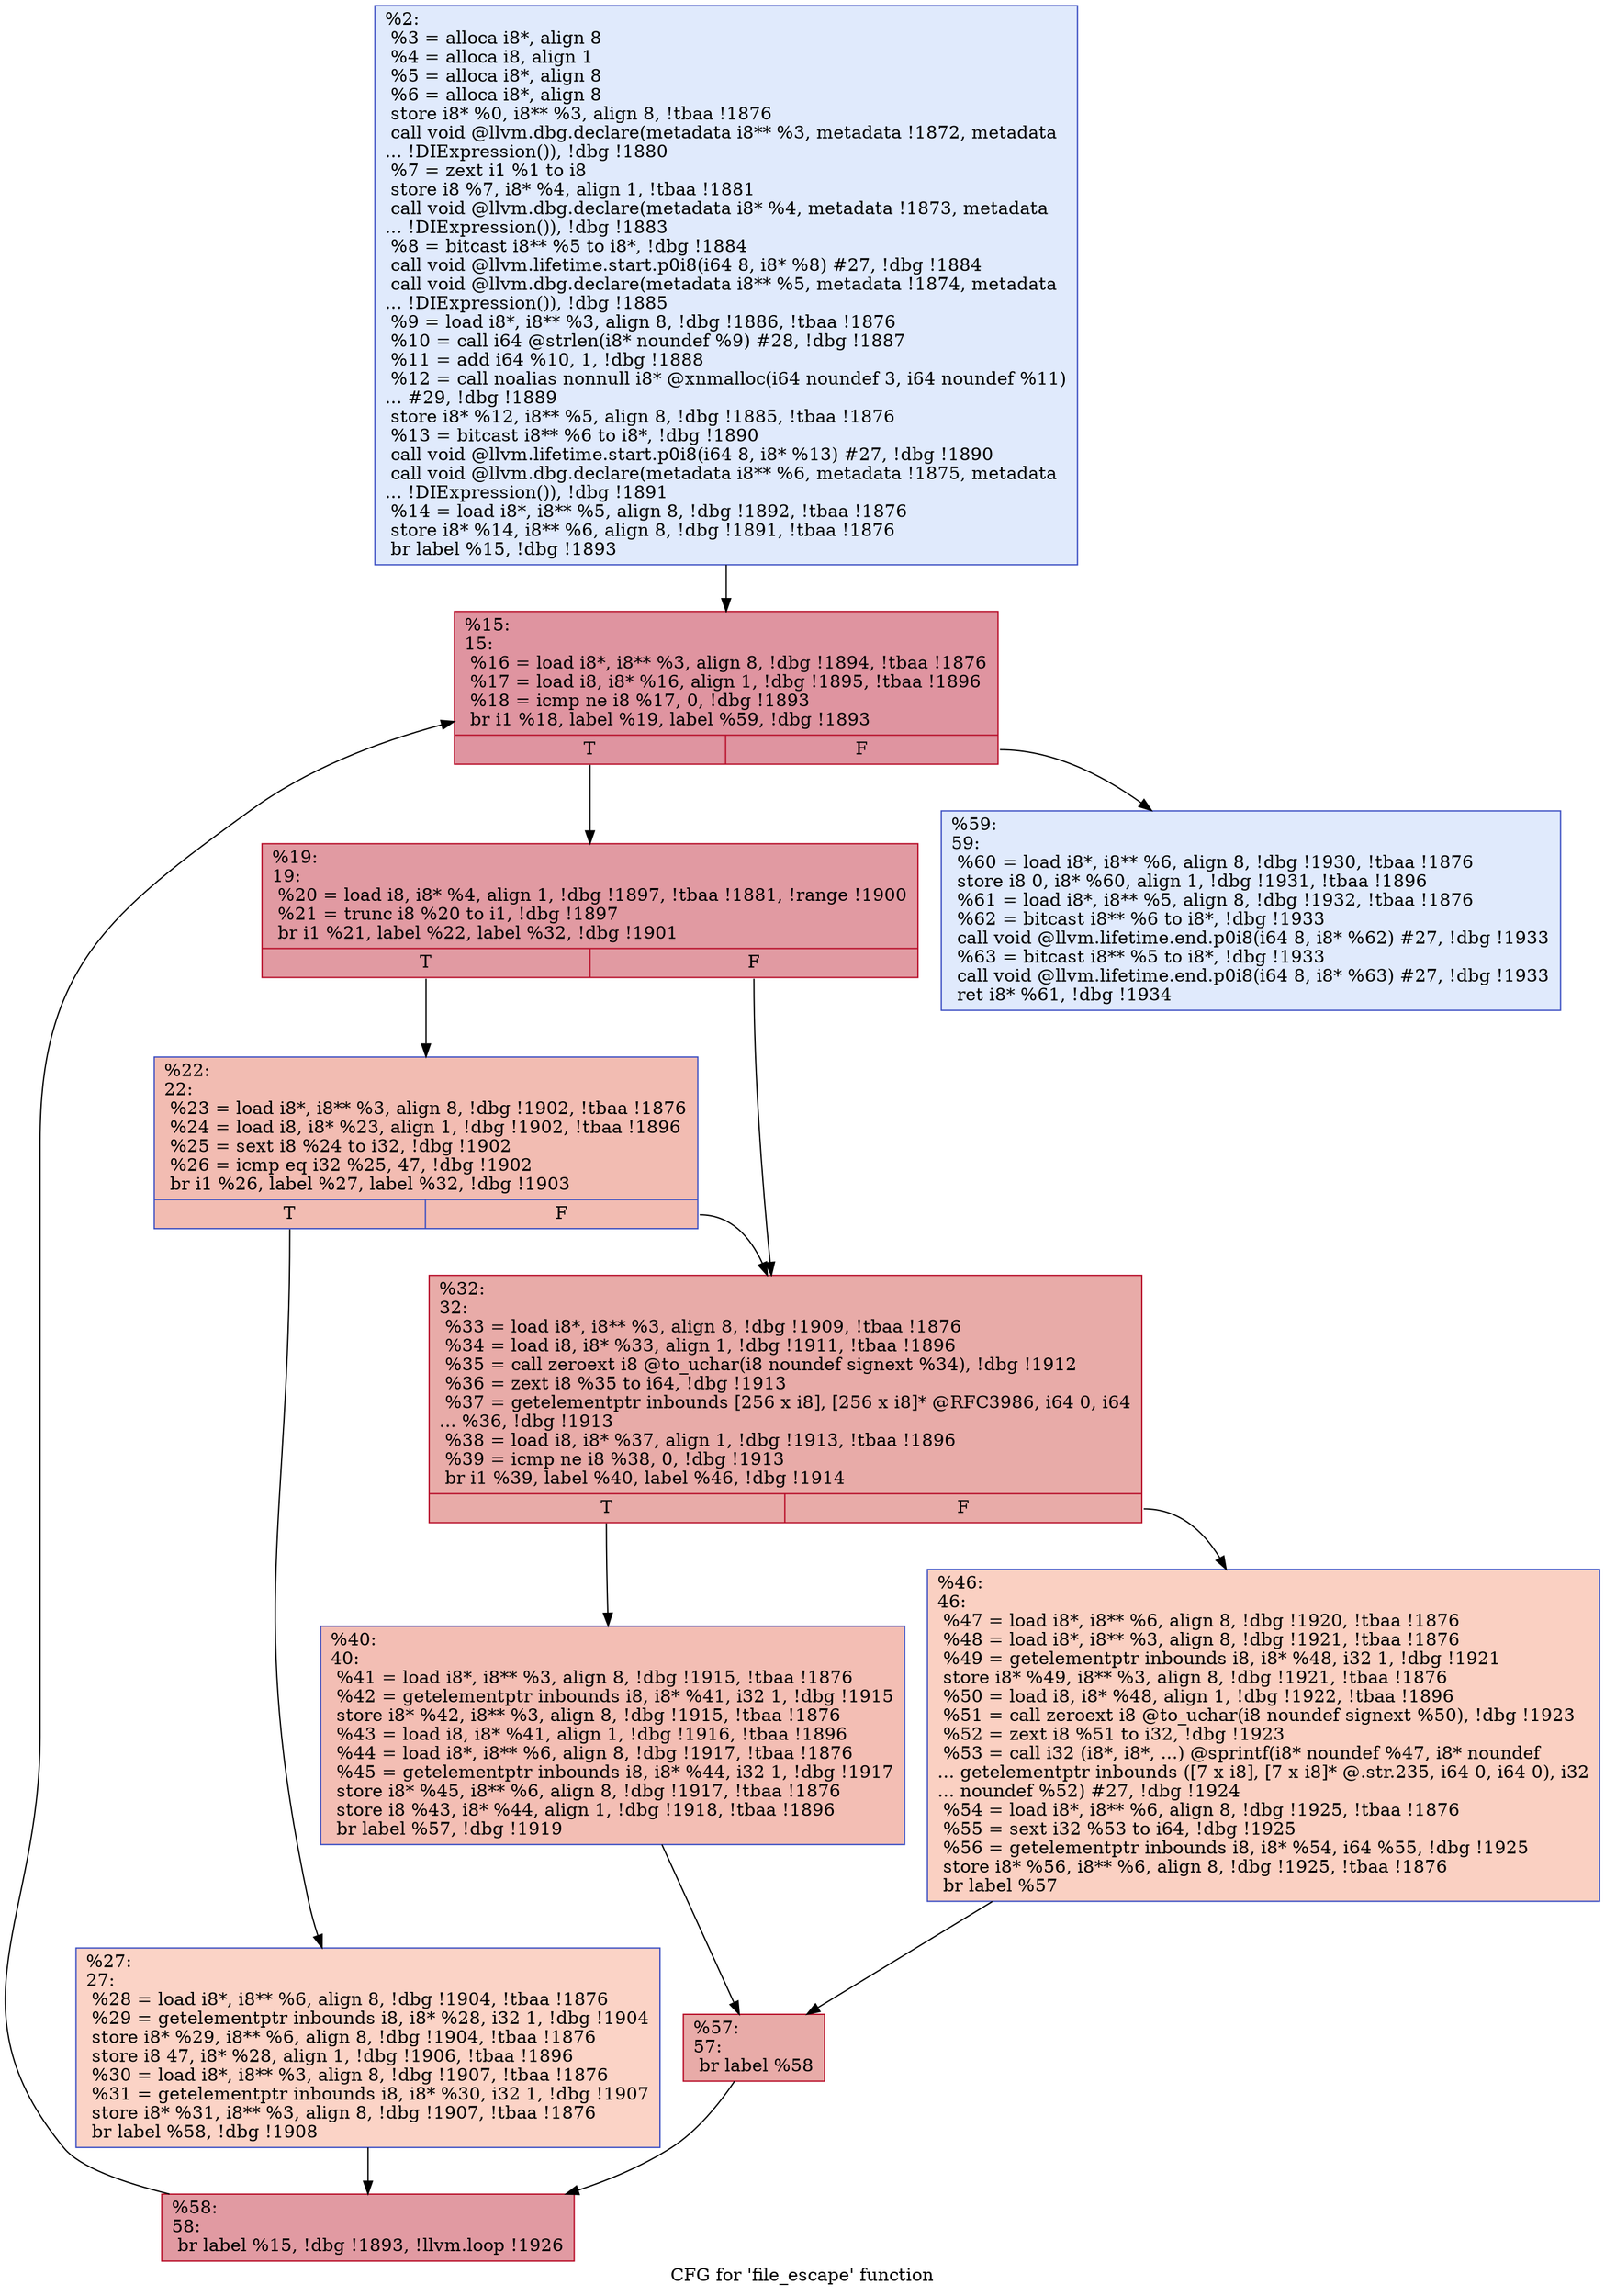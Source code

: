 digraph "CFG for 'file_escape' function" {
	label="CFG for 'file_escape' function";

	Node0x1e3cb50 [shape=record,color="#3d50c3ff", style=filled, fillcolor="#b9d0f970",label="{%2:\l  %3 = alloca i8*, align 8\l  %4 = alloca i8, align 1\l  %5 = alloca i8*, align 8\l  %6 = alloca i8*, align 8\l  store i8* %0, i8** %3, align 8, !tbaa !1876\l  call void @llvm.dbg.declare(metadata i8** %3, metadata !1872, metadata\l... !DIExpression()), !dbg !1880\l  %7 = zext i1 %1 to i8\l  store i8 %7, i8* %4, align 1, !tbaa !1881\l  call void @llvm.dbg.declare(metadata i8* %4, metadata !1873, metadata\l... !DIExpression()), !dbg !1883\l  %8 = bitcast i8** %5 to i8*, !dbg !1884\l  call void @llvm.lifetime.start.p0i8(i64 8, i8* %8) #27, !dbg !1884\l  call void @llvm.dbg.declare(metadata i8** %5, metadata !1874, metadata\l... !DIExpression()), !dbg !1885\l  %9 = load i8*, i8** %3, align 8, !dbg !1886, !tbaa !1876\l  %10 = call i64 @strlen(i8* noundef %9) #28, !dbg !1887\l  %11 = add i64 %10, 1, !dbg !1888\l  %12 = call noalias nonnull i8* @xnmalloc(i64 noundef 3, i64 noundef %11)\l... #29, !dbg !1889\l  store i8* %12, i8** %5, align 8, !dbg !1885, !tbaa !1876\l  %13 = bitcast i8** %6 to i8*, !dbg !1890\l  call void @llvm.lifetime.start.p0i8(i64 8, i8* %13) #27, !dbg !1890\l  call void @llvm.dbg.declare(metadata i8** %6, metadata !1875, metadata\l... !DIExpression()), !dbg !1891\l  %14 = load i8*, i8** %5, align 8, !dbg !1892, !tbaa !1876\l  store i8* %14, i8** %6, align 8, !dbg !1891, !tbaa !1876\l  br label %15, !dbg !1893\l}"];
	Node0x1e3cb50 -> Node0x1f9dc40;
	Node0x1f9dc40 [shape=record,color="#b70d28ff", style=filled, fillcolor="#b70d2870",label="{%15:\l15:                                               \l  %16 = load i8*, i8** %3, align 8, !dbg !1894, !tbaa !1876\l  %17 = load i8, i8* %16, align 1, !dbg !1895, !tbaa !1896\l  %18 = icmp ne i8 %17, 0, !dbg !1893\l  br i1 %18, label %19, label %59, !dbg !1893\l|{<s0>T|<s1>F}}"];
	Node0x1f9dc40:s0 -> Node0x1f9dc90;
	Node0x1f9dc40:s1 -> Node0x1f9df10;
	Node0x1f9dc90 [shape=record,color="#b70d28ff", style=filled, fillcolor="#bb1b2c70",label="{%19:\l19:                                               \l  %20 = load i8, i8* %4, align 1, !dbg !1897, !tbaa !1881, !range !1900\l  %21 = trunc i8 %20 to i1, !dbg !1897\l  br i1 %21, label %22, label %32, !dbg !1901\l|{<s0>T|<s1>F}}"];
	Node0x1f9dc90:s0 -> Node0x1f9dce0;
	Node0x1f9dc90:s1 -> Node0x1f9dd80;
	Node0x1f9dce0 [shape=record,color="#3d50c3ff", style=filled, fillcolor="#e1675170",label="{%22:\l22:                                               \l  %23 = load i8*, i8** %3, align 8, !dbg !1902, !tbaa !1876\l  %24 = load i8, i8* %23, align 1, !dbg !1902, !tbaa !1896\l  %25 = sext i8 %24 to i32, !dbg !1902\l  %26 = icmp eq i32 %25, 47, !dbg !1902\l  br i1 %26, label %27, label %32, !dbg !1903\l|{<s0>T|<s1>F}}"];
	Node0x1f9dce0:s0 -> Node0x1f9dd30;
	Node0x1f9dce0:s1 -> Node0x1f9dd80;
	Node0x1f9dd30 [shape=record,color="#3d50c3ff", style=filled, fillcolor="#f59c7d70",label="{%27:\l27:                                               \l  %28 = load i8*, i8** %6, align 8, !dbg !1904, !tbaa !1876\l  %29 = getelementptr inbounds i8, i8* %28, i32 1, !dbg !1904\l  store i8* %29, i8** %6, align 8, !dbg !1904, !tbaa !1876\l  store i8 47, i8* %28, align 1, !dbg !1906, !tbaa !1896\l  %30 = load i8*, i8** %3, align 8, !dbg !1907, !tbaa !1876\l  %31 = getelementptr inbounds i8, i8* %30, i32 1, !dbg !1907\l  store i8* %31, i8** %3, align 8, !dbg !1907, !tbaa !1876\l  br label %58, !dbg !1908\l}"];
	Node0x1f9dd30 -> Node0x1f9dec0;
	Node0x1f9dd80 [shape=record,color="#b70d28ff", style=filled, fillcolor="#cc403a70",label="{%32:\l32:                                               \l  %33 = load i8*, i8** %3, align 8, !dbg !1909, !tbaa !1876\l  %34 = load i8, i8* %33, align 1, !dbg !1911, !tbaa !1896\l  %35 = call zeroext i8 @to_uchar(i8 noundef signext %34), !dbg !1912\l  %36 = zext i8 %35 to i64, !dbg !1913\l  %37 = getelementptr inbounds [256 x i8], [256 x i8]* @RFC3986, i64 0, i64\l... %36, !dbg !1913\l  %38 = load i8, i8* %37, align 1, !dbg !1913, !tbaa !1896\l  %39 = icmp ne i8 %38, 0, !dbg !1913\l  br i1 %39, label %40, label %46, !dbg !1914\l|{<s0>T|<s1>F}}"];
	Node0x1f9dd80:s0 -> Node0x1f9ddd0;
	Node0x1f9dd80:s1 -> Node0x1f9de20;
	Node0x1f9ddd0 [shape=record,color="#3d50c3ff", style=filled, fillcolor="#e36c5570",label="{%40:\l40:                                               \l  %41 = load i8*, i8** %3, align 8, !dbg !1915, !tbaa !1876\l  %42 = getelementptr inbounds i8, i8* %41, i32 1, !dbg !1915\l  store i8* %42, i8** %3, align 8, !dbg !1915, !tbaa !1876\l  %43 = load i8, i8* %41, align 1, !dbg !1916, !tbaa !1896\l  %44 = load i8*, i8** %6, align 8, !dbg !1917, !tbaa !1876\l  %45 = getelementptr inbounds i8, i8* %44, i32 1, !dbg !1917\l  store i8* %45, i8** %6, align 8, !dbg !1917, !tbaa !1876\l  store i8 %43, i8* %44, align 1, !dbg !1918, !tbaa !1896\l  br label %57, !dbg !1919\l}"];
	Node0x1f9ddd0 -> Node0x1f9de70;
	Node0x1f9de20 [shape=record,color="#3d50c3ff", style=filled, fillcolor="#f3947570",label="{%46:\l46:                                               \l  %47 = load i8*, i8** %6, align 8, !dbg !1920, !tbaa !1876\l  %48 = load i8*, i8** %3, align 8, !dbg !1921, !tbaa !1876\l  %49 = getelementptr inbounds i8, i8* %48, i32 1, !dbg !1921\l  store i8* %49, i8** %3, align 8, !dbg !1921, !tbaa !1876\l  %50 = load i8, i8* %48, align 1, !dbg !1922, !tbaa !1896\l  %51 = call zeroext i8 @to_uchar(i8 noundef signext %50), !dbg !1923\l  %52 = zext i8 %51 to i32, !dbg !1923\l  %53 = call i32 (i8*, i8*, ...) @sprintf(i8* noundef %47, i8* noundef\l... getelementptr inbounds ([7 x i8], [7 x i8]* @.str.235, i64 0, i64 0), i32\l... noundef %52) #27, !dbg !1924\l  %54 = load i8*, i8** %6, align 8, !dbg !1925, !tbaa !1876\l  %55 = sext i32 %53 to i64, !dbg !1925\l  %56 = getelementptr inbounds i8, i8* %54, i64 %55, !dbg !1925\l  store i8* %56, i8** %6, align 8, !dbg !1925, !tbaa !1876\l  br label %57\l}"];
	Node0x1f9de20 -> Node0x1f9de70;
	Node0x1f9de70 [shape=record,color="#b70d28ff", style=filled, fillcolor="#cc403a70",label="{%57:\l57:                                               \l  br label %58\l}"];
	Node0x1f9de70 -> Node0x1f9dec0;
	Node0x1f9dec0 [shape=record,color="#b70d28ff", style=filled, fillcolor="#bb1b2c70",label="{%58:\l58:                                               \l  br label %15, !dbg !1893, !llvm.loop !1926\l}"];
	Node0x1f9dec0 -> Node0x1f9dc40;
	Node0x1f9df10 [shape=record,color="#3d50c3ff", style=filled, fillcolor="#b9d0f970",label="{%59:\l59:                                               \l  %60 = load i8*, i8** %6, align 8, !dbg !1930, !tbaa !1876\l  store i8 0, i8* %60, align 1, !dbg !1931, !tbaa !1896\l  %61 = load i8*, i8** %5, align 8, !dbg !1932, !tbaa !1876\l  %62 = bitcast i8** %6 to i8*, !dbg !1933\l  call void @llvm.lifetime.end.p0i8(i64 8, i8* %62) #27, !dbg !1933\l  %63 = bitcast i8** %5 to i8*, !dbg !1933\l  call void @llvm.lifetime.end.p0i8(i64 8, i8* %63) #27, !dbg !1933\l  ret i8* %61, !dbg !1934\l}"];
}

